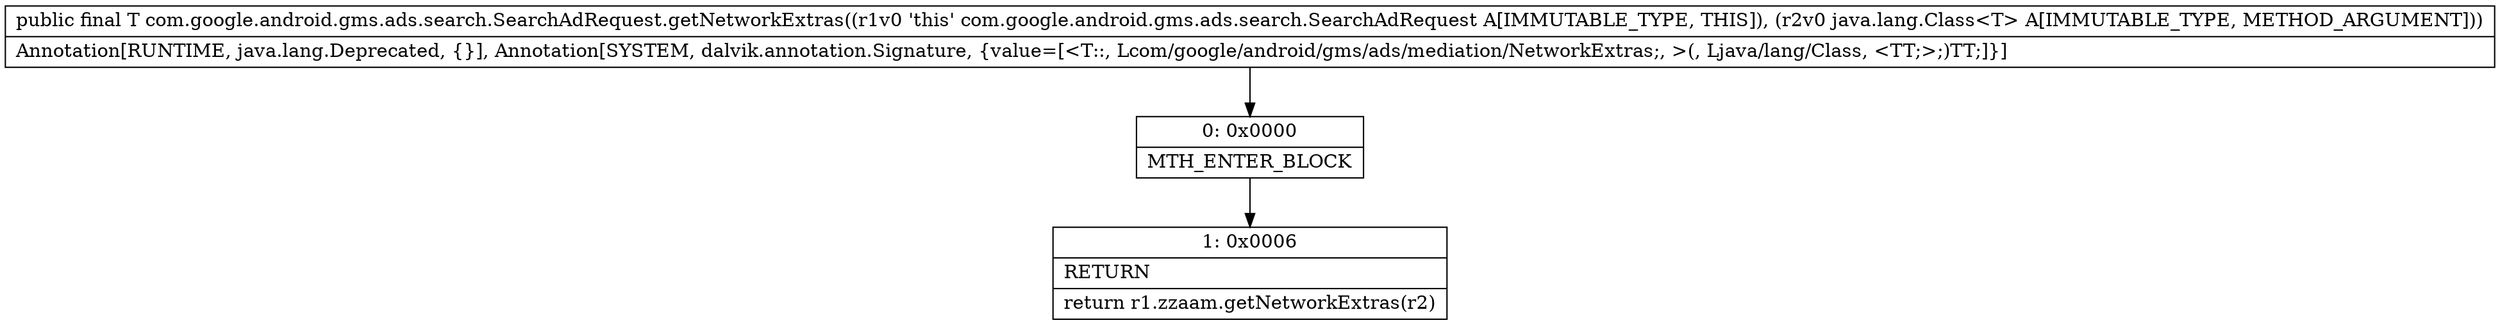 digraph "CFG forcom.google.android.gms.ads.search.SearchAdRequest.getNetworkExtras(Ljava\/lang\/Class;)Lcom\/google\/android\/gms\/ads\/mediation\/NetworkExtras;" {
Node_0 [shape=record,label="{0\:\ 0x0000|MTH_ENTER_BLOCK\l}"];
Node_1 [shape=record,label="{1\:\ 0x0006|RETURN\l|return r1.zzaam.getNetworkExtras(r2)\l}"];
MethodNode[shape=record,label="{public final T com.google.android.gms.ads.search.SearchAdRequest.getNetworkExtras((r1v0 'this' com.google.android.gms.ads.search.SearchAdRequest A[IMMUTABLE_TYPE, THIS]), (r2v0 java.lang.Class\<T\> A[IMMUTABLE_TYPE, METHOD_ARGUMENT]))  | Annotation[RUNTIME, java.lang.Deprecated, \{\}], Annotation[SYSTEM, dalvik.annotation.Signature, \{value=[\<T::, Lcom\/google\/android\/gms\/ads\/mediation\/NetworkExtras;, \>(, Ljava\/lang\/Class, \<TT;\>;)TT;]\}]\l}"];
MethodNode -> Node_0;
Node_0 -> Node_1;
}

